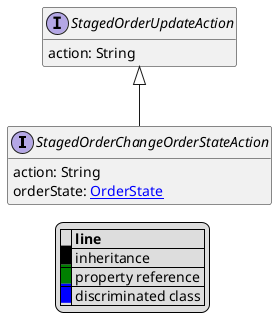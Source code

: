@startuml

hide empty fields
hide empty methods
legend
|= |= line |
|<back:black>   </back>| inheritance |
|<back:green>   </back>| property reference |
|<back:blue>   </back>| discriminated class |
endlegend
interface StagedOrderChangeOrderStateAction [[StagedOrderChangeOrderStateAction.svg]] extends StagedOrderUpdateAction {
    action: String
    orderState: [[OrderState.svg OrderState]]
}
interface StagedOrderUpdateAction [[StagedOrderUpdateAction.svg]]  {
    action: String
}





@enduml
